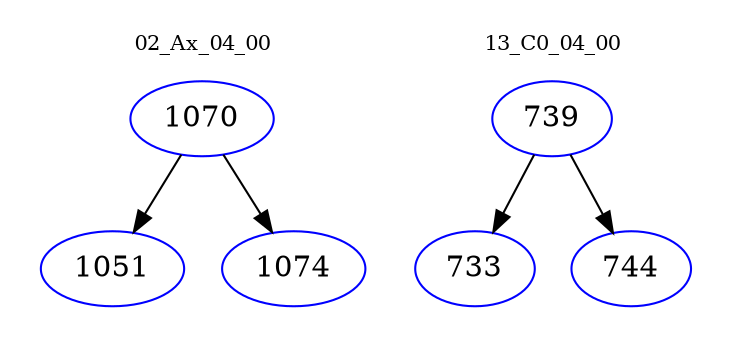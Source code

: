 digraph{
subgraph cluster_0 {
color = white
label = "02_Ax_04_00";
fontsize=10;
T0_1070 [label="1070", color="blue"]
T0_1070 -> T0_1051 [color="black"]
T0_1051 [label="1051", color="blue"]
T0_1070 -> T0_1074 [color="black"]
T0_1074 [label="1074", color="blue"]
}
subgraph cluster_1 {
color = white
label = "13_C0_04_00";
fontsize=10;
T1_739 [label="739", color="blue"]
T1_739 -> T1_733 [color="black"]
T1_733 [label="733", color="blue"]
T1_739 -> T1_744 [color="black"]
T1_744 [label="744", color="blue"]
}
}

